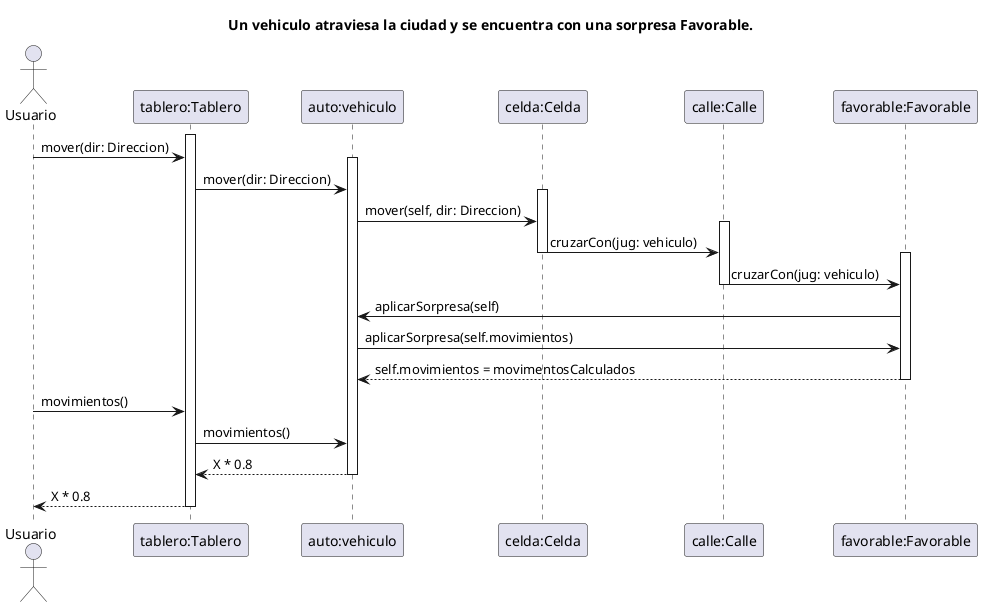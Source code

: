  @startuml SecuenciaVehiculoCambiaVehiculo
' Caso de uso 
' Un auto atraviesa la ciudad y se encuentra con una Sorpresa Favorable. 

title Un vehiculo atraviesa la ciudad y se encuentra con una sorpresa Favorable. 


Actor Usuario as user
participant "tablero:Tablero" as tablero
participant "auto:vehiculo" as vehiculo
participant "celda:Celda" as celda
participant "calle:Calle" as calle
participant "favorable:Favorable" as pozo

' participant "Direccion" as direccion
' participant "Modificador" as modificador

activate tablero


user -> tablero: mover(dir: Direccion)

activate vehiculo

tablero -> vehiculo: mover(dir: Direccion)

activate celda

vehiculo -> celda: mover(self, dir: Direccion)

activate calle

celda -> calle: cruzarCon(jug: vehiculo)

deactivate celda
activate pozo

calle -> pozo: cruzarCon(jug: vehiculo)

deactivate calle

pozo -> vehiculo: aplicarSorpresa(self)

vehiculo -> pozo: aplicarSorpresa(self.movimientos)
pozo --> vehiculo: self.movimientos = movimentosCalculados



deactivate pozo

deactivate calle
deactivate celda

user -> tablero: movimientos()
tablero -> vehiculo: movimientos()
vehiculo --> tablero: X * 0.8

deactivate vehiculo

tablero --> user: X * 0.8

deactivate tablero


@enduml

